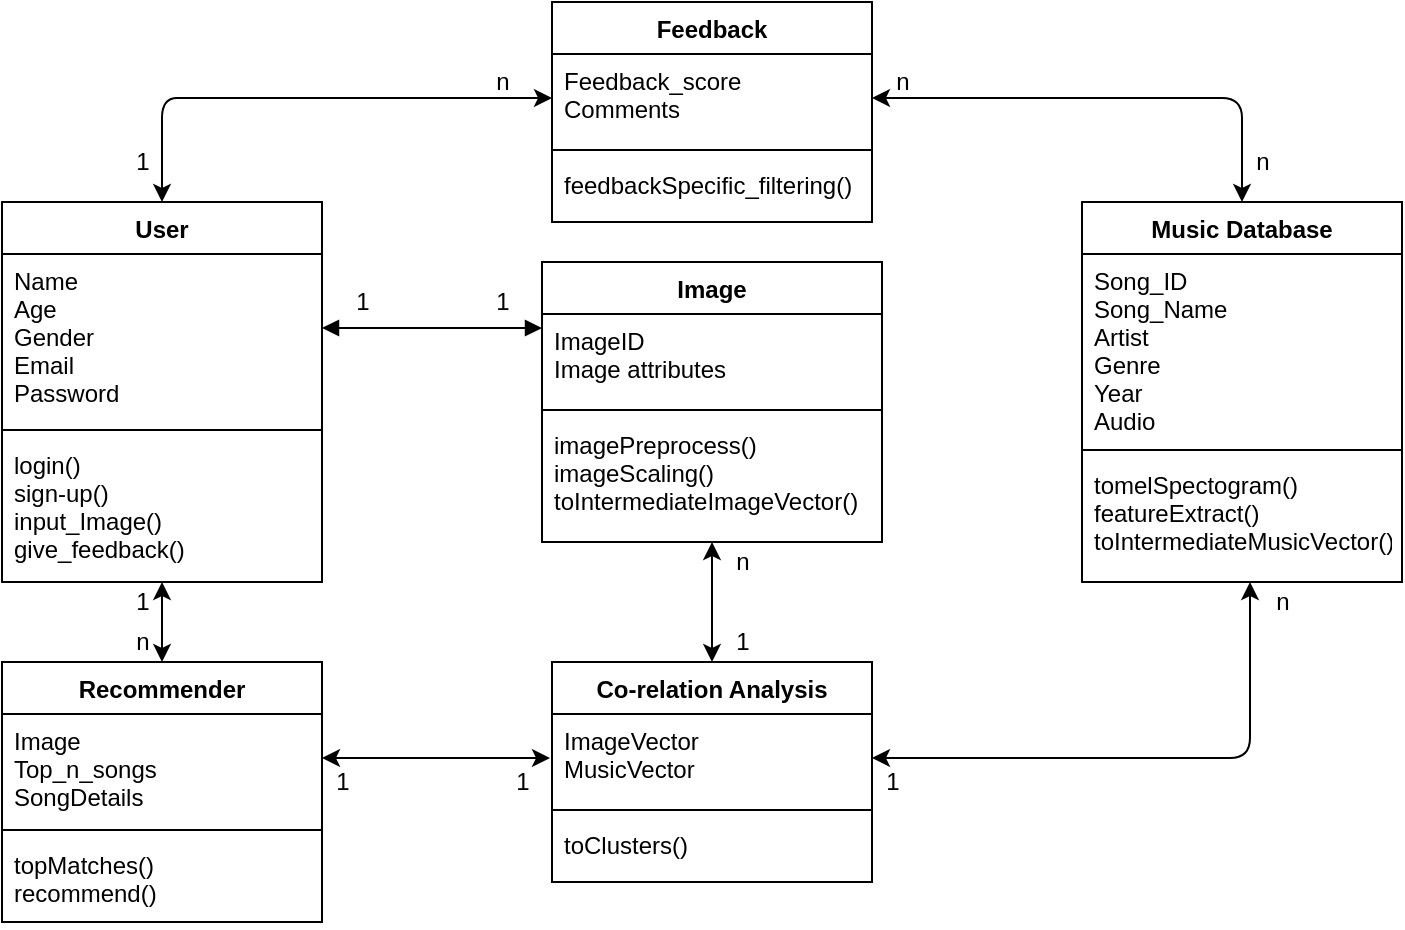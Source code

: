 <mxfile version="14.6.6" type="device"><diagram id="C5RBs43oDa-KdzZeNtuy" name="Page-1"><mxGraphModel dx="1278" dy="1717" grid="1" gridSize="10" guides="1" tooltips="1" connect="1" arrows="1" fold="1" page="1" pageScale="1" pageWidth="827" pageHeight="1169" math="0" shadow="0"><root><mxCell id="WIyWlLk6GJQsqaUBKTNV-0"/><mxCell id="WIyWlLk6GJQsqaUBKTNV-1" parent="WIyWlLk6GJQsqaUBKTNV-0"/><mxCell id="5zTlvt3DFpCvmNkkYlv0-0" value="User" style="swimlane;fontStyle=1;align=center;verticalAlign=top;childLayout=stackLayout;horizontal=1;startSize=26;horizontalStack=0;resizeParent=1;resizeParentMax=0;resizeLast=0;collapsible=1;marginBottom=0;" vertex="1" parent="WIyWlLk6GJQsqaUBKTNV-1"><mxGeometry x="80" y="90" width="160" height="190" as="geometry"/></mxCell><mxCell id="5zTlvt3DFpCvmNkkYlv0-1" value="Name&#10;Age &#10;Gender&#10;Email&#10;Password" style="text;strokeColor=none;fillColor=none;align=left;verticalAlign=top;spacingLeft=4;spacingRight=4;overflow=hidden;rotatable=0;points=[[0,0.5],[1,0.5]];portConstraint=eastwest;" vertex="1" parent="5zTlvt3DFpCvmNkkYlv0-0"><mxGeometry y="26" width="160" height="84" as="geometry"/></mxCell><mxCell id="5zTlvt3DFpCvmNkkYlv0-2" value="" style="line;strokeWidth=1;fillColor=none;align=left;verticalAlign=middle;spacingTop=-1;spacingLeft=3;spacingRight=3;rotatable=0;labelPosition=right;points=[];portConstraint=eastwest;" vertex="1" parent="5zTlvt3DFpCvmNkkYlv0-0"><mxGeometry y="110" width="160" height="8" as="geometry"/></mxCell><mxCell id="5zTlvt3DFpCvmNkkYlv0-3" value="login()&#10;sign-up()&#10;input_Image()&#10;give_feedback()" style="text;strokeColor=none;fillColor=none;align=left;verticalAlign=top;spacingLeft=4;spacingRight=4;overflow=hidden;rotatable=0;points=[[0,0.5],[1,0.5]];portConstraint=eastwest;" vertex="1" parent="5zTlvt3DFpCvmNkkYlv0-0"><mxGeometry y="118" width="160" height="72" as="geometry"/></mxCell><mxCell id="5zTlvt3DFpCvmNkkYlv0-4" value="Image" style="swimlane;fontStyle=1;align=center;verticalAlign=top;childLayout=stackLayout;horizontal=1;startSize=26;horizontalStack=0;resizeParent=1;resizeParentMax=0;resizeLast=0;collapsible=1;marginBottom=0;" vertex="1" parent="WIyWlLk6GJQsqaUBKTNV-1"><mxGeometry x="350" y="120" width="170" height="140" as="geometry"/></mxCell><mxCell id="5zTlvt3DFpCvmNkkYlv0-5" value="ImageID&#10;Image attributes" style="text;strokeColor=none;fillColor=none;align=left;verticalAlign=top;spacingLeft=4;spacingRight=4;overflow=hidden;rotatable=0;points=[[0,0.5],[1,0.5]];portConstraint=eastwest;" vertex="1" parent="5zTlvt3DFpCvmNkkYlv0-4"><mxGeometry y="26" width="170" height="44" as="geometry"/></mxCell><mxCell id="5zTlvt3DFpCvmNkkYlv0-6" value="" style="line;strokeWidth=1;fillColor=none;align=left;verticalAlign=middle;spacingTop=-1;spacingLeft=3;spacingRight=3;rotatable=0;labelPosition=right;points=[];portConstraint=eastwest;" vertex="1" parent="5zTlvt3DFpCvmNkkYlv0-4"><mxGeometry y="70" width="170" height="8" as="geometry"/></mxCell><mxCell id="5zTlvt3DFpCvmNkkYlv0-7" value="imagePreprocess()&#10;imageScaling()&#10;toIntermediateImageVector()" style="text;strokeColor=none;fillColor=none;align=left;verticalAlign=top;spacingLeft=4;spacingRight=4;overflow=hidden;rotatable=0;points=[[0,0.5],[1,0.5]];portConstraint=eastwest;" vertex="1" parent="5zTlvt3DFpCvmNkkYlv0-4"><mxGeometry y="78" width="170" height="62" as="geometry"/></mxCell><mxCell id="5zTlvt3DFpCvmNkkYlv0-9" value="Music Database" style="swimlane;fontStyle=1;align=center;verticalAlign=top;childLayout=stackLayout;horizontal=1;startSize=26;horizontalStack=0;resizeParent=1;resizeParentMax=0;resizeLast=0;collapsible=1;marginBottom=0;" vertex="1" parent="WIyWlLk6GJQsqaUBKTNV-1"><mxGeometry x="620" y="90" width="160" height="190" as="geometry"/></mxCell><mxCell id="5zTlvt3DFpCvmNkkYlv0-10" value="Song_ID&#10;Song_Name&#10;Artist&#10;Genre&#10;Year&#10;Audio" style="text;strokeColor=none;fillColor=none;align=left;verticalAlign=top;spacingLeft=4;spacingRight=4;overflow=hidden;rotatable=0;points=[[0,0.5],[1,0.5]];portConstraint=eastwest;" vertex="1" parent="5zTlvt3DFpCvmNkkYlv0-9"><mxGeometry y="26" width="160" height="94" as="geometry"/></mxCell><mxCell id="5zTlvt3DFpCvmNkkYlv0-11" value="" style="line;strokeWidth=1;fillColor=none;align=left;verticalAlign=middle;spacingTop=-1;spacingLeft=3;spacingRight=3;rotatable=0;labelPosition=right;points=[];portConstraint=eastwest;" vertex="1" parent="5zTlvt3DFpCvmNkkYlv0-9"><mxGeometry y="120" width="160" height="8" as="geometry"/></mxCell><mxCell id="5zTlvt3DFpCvmNkkYlv0-12" value="tomelSpectogram()&#10;featureExtract()&#10;toIntermediateMusicVector()" style="text;strokeColor=none;fillColor=none;align=left;verticalAlign=top;spacingLeft=4;spacingRight=4;overflow=hidden;rotatable=0;points=[[0,0.5],[1,0.5]];portConstraint=eastwest;" vertex="1" parent="5zTlvt3DFpCvmNkkYlv0-9"><mxGeometry y="128" width="160" height="62" as="geometry"/></mxCell><mxCell id="5zTlvt3DFpCvmNkkYlv0-13" value="Co-relation Analysis" style="swimlane;fontStyle=1;align=center;verticalAlign=top;childLayout=stackLayout;horizontal=1;startSize=26;horizontalStack=0;resizeParent=1;resizeParentMax=0;resizeLast=0;collapsible=1;marginBottom=0;" vertex="1" parent="WIyWlLk6GJQsqaUBKTNV-1"><mxGeometry x="355" y="320" width="160" height="110" as="geometry"/></mxCell><mxCell id="5zTlvt3DFpCvmNkkYlv0-14" value="ImageVector &#10;MusicVector" style="text;strokeColor=none;fillColor=none;align=left;verticalAlign=top;spacingLeft=4;spacingRight=4;overflow=hidden;rotatable=0;points=[[0,0.5],[1,0.5]];portConstraint=eastwest;" vertex="1" parent="5zTlvt3DFpCvmNkkYlv0-13"><mxGeometry y="26" width="160" height="44" as="geometry"/></mxCell><mxCell id="5zTlvt3DFpCvmNkkYlv0-15" value="" style="line;strokeWidth=1;fillColor=none;align=left;verticalAlign=middle;spacingTop=-1;spacingLeft=3;spacingRight=3;rotatable=0;labelPosition=right;points=[];portConstraint=eastwest;" vertex="1" parent="5zTlvt3DFpCvmNkkYlv0-13"><mxGeometry y="70" width="160" height="8" as="geometry"/></mxCell><mxCell id="5zTlvt3DFpCvmNkkYlv0-16" value="toClusters()" style="text;strokeColor=none;fillColor=none;align=left;verticalAlign=top;spacingLeft=4;spacingRight=4;overflow=hidden;rotatable=0;points=[[0,0.5],[1,0.5]];portConstraint=eastwest;" vertex="1" parent="5zTlvt3DFpCvmNkkYlv0-13"><mxGeometry y="78" width="160" height="32" as="geometry"/></mxCell><mxCell id="5zTlvt3DFpCvmNkkYlv0-8" value="" style="endArrow=block;startArrow=block;endFill=1;startFill=1;html=1;" edge="1" parent="WIyWlLk6GJQsqaUBKTNV-1"><mxGeometry width="160" relative="1" as="geometry"><mxPoint x="240" y="153" as="sourcePoint"/><mxPoint x="350" y="153" as="targetPoint"/></mxGeometry></mxCell><mxCell id="5zTlvt3DFpCvmNkkYlv0-22" value="Feedback" style="swimlane;fontStyle=1;align=center;verticalAlign=top;childLayout=stackLayout;horizontal=1;startSize=26;horizontalStack=0;resizeParent=1;resizeParentMax=0;resizeLast=0;collapsible=1;marginBottom=0;" vertex="1" parent="WIyWlLk6GJQsqaUBKTNV-1"><mxGeometry x="355" y="-10" width="160" height="110" as="geometry"/></mxCell><mxCell id="5zTlvt3DFpCvmNkkYlv0-23" value="Feedback_score&#10;Comments" style="text;strokeColor=none;fillColor=none;align=left;verticalAlign=top;spacingLeft=4;spacingRight=4;overflow=hidden;rotatable=0;points=[[0,0.5],[1,0.5]];portConstraint=eastwest;" vertex="1" parent="5zTlvt3DFpCvmNkkYlv0-22"><mxGeometry y="26" width="160" height="44" as="geometry"/></mxCell><mxCell id="5zTlvt3DFpCvmNkkYlv0-24" value="" style="line;strokeWidth=1;fillColor=none;align=left;verticalAlign=middle;spacingTop=-1;spacingLeft=3;spacingRight=3;rotatable=0;labelPosition=right;points=[];portConstraint=eastwest;" vertex="1" parent="5zTlvt3DFpCvmNkkYlv0-22"><mxGeometry y="70" width="160" height="8" as="geometry"/></mxCell><mxCell id="5zTlvt3DFpCvmNkkYlv0-25" value="feedbackSpecific_filtering()" style="text;strokeColor=none;fillColor=none;align=left;verticalAlign=top;spacingLeft=4;spacingRight=4;overflow=hidden;rotatable=0;points=[[0,0.5],[1,0.5]];portConstraint=eastwest;" vertex="1" parent="5zTlvt3DFpCvmNkkYlv0-22"><mxGeometry y="78" width="160" height="32" as="geometry"/></mxCell><mxCell id="5zTlvt3DFpCvmNkkYlv0-27" value="" style="endArrow=classic;startArrow=classic;html=1;exitX=0.5;exitY=0;exitDx=0;exitDy=0;entryX=0;entryY=0.5;entryDx=0;entryDy=0;" edge="1" parent="WIyWlLk6GJQsqaUBKTNV-1" source="5zTlvt3DFpCvmNkkYlv0-0" target="5zTlvt3DFpCvmNkkYlv0-23"><mxGeometry width="50" height="50" relative="1" as="geometry"><mxPoint x="390" y="270" as="sourcePoint"/><mxPoint x="440" y="220" as="targetPoint"/><Array as="points"><mxPoint x="160" y="38"/><mxPoint x="175" y="38"/></Array></mxGeometry></mxCell><mxCell id="5zTlvt3DFpCvmNkkYlv0-28" value="" style="endArrow=classic;startArrow=classic;html=1;entryX=1;entryY=0.5;entryDx=0;entryDy=0;exitX=0.5;exitY=0;exitDx=0;exitDy=0;" edge="1" parent="WIyWlLk6GJQsqaUBKTNV-1" source="5zTlvt3DFpCvmNkkYlv0-9" target="5zTlvt3DFpCvmNkkYlv0-23"><mxGeometry width="50" height="50" relative="1" as="geometry"><mxPoint x="390" y="270" as="sourcePoint"/><mxPoint x="440" y="220" as="targetPoint"/><Array as="points"><mxPoint x="700" y="38"/></Array></mxGeometry></mxCell><mxCell id="5zTlvt3DFpCvmNkkYlv0-30" value="" style="endArrow=classic;startArrow=classic;html=1;entryX=0.5;entryY=0;entryDx=0;entryDy=0;" edge="1" parent="WIyWlLk6GJQsqaUBKTNV-1" target="5zTlvt3DFpCvmNkkYlv0-13"><mxGeometry width="50" height="50" relative="1" as="geometry"><mxPoint x="435" y="260" as="sourcePoint"/><mxPoint x="440" y="220" as="targetPoint"/></mxGeometry></mxCell><mxCell id="5zTlvt3DFpCvmNkkYlv0-31" value="" style="endArrow=classic;startArrow=classic;html=1;exitX=1;exitY=0.5;exitDx=0;exitDy=0;" edge="1" parent="WIyWlLk6GJQsqaUBKTNV-1" source="5zTlvt3DFpCvmNkkYlv0-14"><mxGeometry width="50" height="50" relative="1" as="geometry"><mxPoint x="210" y="540" as="sourcePoint"/><mxPoint x="704" y="280" as="targetPoint"/><Array as="points"><mxPoint x="704" y="368"/></Array></mxGeometry></mxCell><mxCell id="5zTlvt3DFpCvmNkkYlv0-32" value="Recommender" style="swimlane;fontStyle=1;align=center;verticalAlign=top;childLayout=stackLayout;horizontal=1;startSize=26;horizontalStack=0;resizeParent=1;resizeParentMax=0;resizeLast=0;collapsible=1;marginBottom=0;" vertex="1" parent="WIyWlLk6GJQsqaUBKTNV-1"><mxGeometry x="80" y="320" width="160" height="130" as="geometry"/></mxCell><mxCell id="5zTlvt3DFpCvmNkkYlv0-33" value="Image&#10;Top_n_songs&#10;SongDetails" style="text;strokeColor=none;fillColor=none;align=left;verticalAlign=top;spacingLeft=4;spacingRight=4;overflow=hidden;rotatable=0;points=[[0,0.5],[1,0.5]];portConstraint=eastwest;" vertex="1" parent="5zTlvt3DFpCvmNkkYlv0-32"><mxGeometry y="26" width="160" height="54" as="geometry"/></mxCell><mxCell id="5zTlvt3DFpCvmNkkYlv0-34" value="" style="line;strokeWidth=1;fillColor=none;align=left;verticalAlign=middle;spacingTop=-1;spacingLeft=3;spacingRight=3;rotatable=0;labelPosition=right;points=[];portConstraint=eastwest;" vertex="1" parent="5zTlvt3DFpCvmNkkYlv0-32"><mxGeometry y="80" width="160" height="8" as="geometry"/></mxCell><mxCell id="5zTlvt3DFpCvmNkkYlv0-35" value="topMatches()&#10;recommend()" style="text;strokeColor=none;fillColor=none;align=left;verticalAlign=top;spacingLeft=4;spacingRight=4;overflow=hidden;rotatable=0;points=[[0,0.5],[1,0.5]];portConstraint=eastwest;" vertex="1" parent="5zTlvt3DFpCvmNkkYlv0-32"><mxGeometry y="88" width="160" height="42" as="geometry"/></mxCell><mxCell id="5zTlvt3DFpCvmNkkYlv0-36" value="" style="endArrow=classic;startArrow=classic;html=1;" edge="1" parent="WIyWlLk6GJQsqaUBKTNV-1"><mxGeometry width="50" height="50" relative="1" as="geometry"><mxPoint x="240" y="368" as="sourcePoint"/><mxPoint x="354" y="368" as="targetPoint"/></mxGeometry></mxCell><mxCell id="5zTlvt3DFpCvmNkkYlv0-37" value="1" style="text;html=1;align=center;verticalAlign=middle;resizable=0;points=[];autosize=1;strokeColor=none;" vertex="1" parent="WIyWlLk6GJQsqaUBKTNV-1"><mxGeometry x="250" y="130" width="20" height="20" as="geometry"/></mxCell><mxCell id="5zTlvt3DFpCvmNkkYlv0-38" value="1" style="text;html=1;align=center;verticalAlign=middle;resizable=0;points=[];autosize=1;strokeColor=none;" vertex="1" parent="WIyWlLk6GJQsqaUBKTNV-1"><mxGeometry x="320" y="130" width="20" height="20" as="geometry"/></mxCell><mxCell id="5zTlvt3DFpCvmNkkYlv0-39" value="1" style="text;html=1;align=center;verticalAlign=middle;resizable=0;points=[];autosize=1;strokeColor=none;" vertex="1" parent="WIyWlLk6GJQsqaUBKTNV-1"><mxGeometry x="140" y="60" width="20" height="20" as="geometry"/></mxCell><mxCell id="5zTlvt3DFpCvmNkkYlv0-40" value="n" style="text;html=1;align=center;verticalAlign=middle;resizable=0;points=[];autosize=1;strokeColor=none;" vertex="1" parent="WIyWlLk6GJQsqaUBKTNV-1"><mxGeometry x="320" y="20" width="20" height="20" as="geometry"/></mxCell><mxCell id="5zTlvt3DFpCvmNkkYlv0-41" value="n" style="text;html=1;align=center;verticalAlign=middle;resizable=0;points=[];autosize=1;strokeColor=none;" vertex="1" parent="WIyWlLk6GJQsqaUBKTNV-1"><mxGeometry x="520" y="20" width="20" height="20" as="geometry"/></mxCell><mxCell id="5zTlvt3DFpCvmNkkYlv0-42" value="n" style="text;html=1;align=center;verticalAlign=middle;resizable=0;points=[];autosize=1;strokeColor=none;" vertex="1" parent="WIyWlLk6GJQsqaUBKTNV-1"><mxGeometry x="700" y="60" width="20" height="20" as="geometry"/></mxCell><mxCell id="5zTlvt3DFpCvmNkkYlv0-43" value="" style="endArrow=classic;startArrow=classic;html=1;exitX=0.5;exitY=0;exitDx=0;exitDy=0;" edge="1" parent="WIyWlLk6GJQsqaUBKTNV-1" source="5zTlvt3DFpCvmNkkYlv0-32"><mxGeometry width="50" height="50" relative="1" as="geometry"><mxPoint x="410" y="280" as="sourcePoint"/><mxPoint x="160" y="280" as="targetPoint"/></mxGeometry></mxCell><mxCell id="5zTlvt3DFpCvmNkkYlv0-44" value="n" style="text;html=1;align=center;verticalAlign=middle;resizable=0;points=[];autosize=1;strokeColor=none;" vertex="1" parent="WIyWlLk6GJQsqaUBKTNV-1"><mxGeometry x="440" y="260" width="20" height="20" as="geometry"/></mxCell><mxCell id="5zTlvt3DFpCvmNkkYlv0-45" value="1" style="text;html=1;align=center;verticalAlign=middle;resizable=0;points=[];autosize=1;strokeColor=none;" vertex="1" parent="WIyWlLk6GJQsqaUBKTNV-1"><mxGeometry x="440" y="300" width="20" height="20" as="geometry"/></mxCell><mxCell id="5zTlvt3DFpCvmNkkYlv0-48" value="n" style="text;html=1;align=center;verticalAlign=middle;resizable=0;points=[];autosize=1;strokeColor=none;" vertex="1" parent="WIyWlLk6GJQsqaUBKTNV-1"><mxGeometry x="710" y="280" width="20" height="20" as="geometry"/></mxCell><mxCell id="5zTlvt3DFpCvmNkkYlv0-49" value="1" style="text;html=1;align=center;verticalAlign=middle;resizable=0;points=[];autosize=1;strokeColor=none;" vertex="1" parent="WIyWlLk6GJQsqaUBKTNV-1"><mxGeometry x="515" y="370" width="20" height="20" as="geometry"/></mxCell><mxCell id="5zTlvt3DFpCvmNkkYlv0-50" value="1" style="text;html=1;align=center;verticalAlign=middle;resizable=0;points=[];autosize=1;strokeColor=none;" vertex="1" parent="WIyWlLk6GJQsqaUBKTNV-1"><mxGeometry x="140" y="280" width="20" height="20" as="geometry"/></mxCell><mxCell id="5zTlvt3DFpCvmNkkYlv0-51" value="n" style="text;html=1;align=center;verticalAlign=middle;resizable=0;points=[];autosize=1;strokeColor=none;" vertex="1" parent="WIyWlLk6GJQsqaUBKTNV-1"><mxGeometry x="140" y="300" width="20" height="20" as="geometry"/></mxCell><mxCell id="5zTlvt3DFpCvmNkkYlv0-52" value="1" style="text;html=1;align=center;verticalAlign=middle;resizable=0;points=[];autosize=1;strokeColor=none;" vertex="1" parent="WIyWlLk6GJQsqaUBKTNV-1"><mxGeometry x="240" y="370" width="20" height="20" as="geometry"/></mxCell><mxCell id="5zTlvt3DFpCvmNkkYlv0-53" value="1" style="text;html=1;align=center;verticalAlign=middle;resizable=0;points=[];autosize=1;strokeColor=none;" vertex="1" parent="WIyWlLk6GJQsqaUBKTNV-1"><mxGeometry x="330" y="370" width="20" height="20" as="geometry"/></mxCell></root></mxGraphModel></diagram></mxfile>